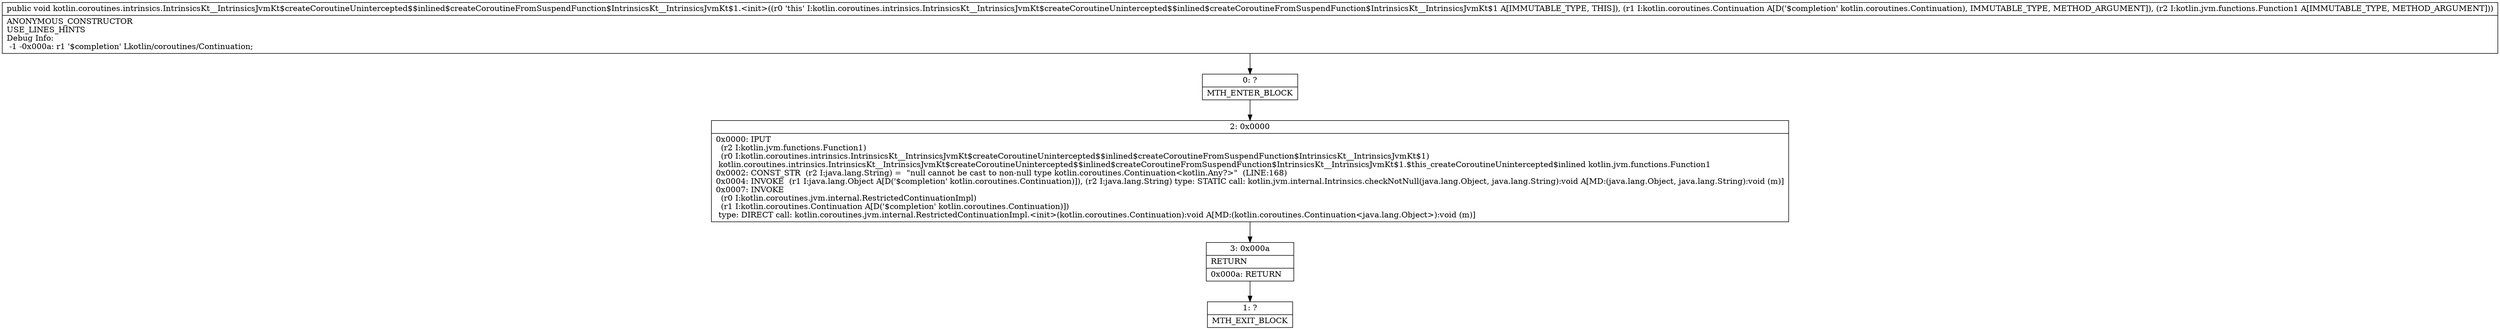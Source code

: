 digraph "CFG forkotlin.coroutines.intrinsics.IntrinsicsKt__IntrinsicsJvmKt$createCoroutineUnintercepted$$inlined$createCoroutineFromSuspendFunction$IntrinsicsKt__IntrinsicsJvmKt$1.\<init\>(Lkotlin\/coroutines\/Continuation;Lkotlin\/jvm\/functions\/Function1;)V" {
Node_0 [shape=record,label="{0\:\ ?|MTH_ENTER_BLOCK\l}"];
Node_2 [shape=record,label="{2\:\ 0x0000|0x0000: IPUT  \l  (r2 I:kotlin.jvm.functions.Function1)\l  (r0 I:kotlin.coroutines.intrinsics.IntrinsicsKt__IntrinsicsJvmKt$createCoroutineUnintercepted$$inlined$createCoroutineFromSuspendFunction$IntrinsicsKt__IntrinsicsJvmKt$1)\l kotlin.coroutines.intrinsics.IntrinsicsKt__IntrinsicsJvmKt$createCoroutineUnintercepted$$inlined$createCoroutineFromSuspendFunction$IntrinsicsKt__IntrinsicsJvmKt$1.$this_createCoroutineUnintercepted$inlined kotlin.jvm.functions.Function1 \l0x0002: CONST_STR  (r2 I:java.lang.String) =  \"null cannot be cast to non\-null type kotlin.coroutines.Continuation\<kotlin.Any?\>\"  (LINE:168)\l0x0004: INVOKE  (r1 I:java.lang.Object A[D('$completion' kotlin.coroutines.Continuation)]), (r2 I:java.lang.String) type: STATIC call: kotlin.jvm.internal.Intrinsics.checkNotNull(java.lang.Object, java.lang.String):void A[MD:(java.lang.Object, java.lang.String):void (m)]\l0x0007: INVOKE  \l  (r0 I:kotlin.coroutines.jvm.internal.RestrictedContinuationImpl)\l  (r1 I:kotlin.coroutines.Continuation A[D('$completion' kotlin.coroutines.Continuation)])\l type: DIRECT call: kotlin.coroutines.jvm.internal.RestrictedContinuationImpl.\<init\>(kotlin.coroutines.Continuation):void A[MD:(kotlin.coroutines.Continuation\<java.lang.Object\>):void (m)]\l}"];
Node_3 [shape=record,label="{3\:\ 0x000a|RETURN\l|0x000a: RETURN   \l}"];
Node_1 [shape=record,label="{1\:\ ?|MTH_EXIT_BLOCK\l}"];
MethodNode[shape=record,label="{public void kotlin.coroutines.intrinsics.IntrinsicsKt__IntrinsicsJvmKt$createCoroutineUnintercepted$$inlined$createCoroutineFromSuspendFunction$IntrinsicsKt__IntrinsicsJvmKt$1.\<init\>((r0 'this' I:kotlin.coroutines.intrinsics.IntrinsicsKt__IntrinsicsJvmKt$createCoroutineUnintercepted$$inlined$createCoroutineFromSuspendFunction$IntrinsicsKt__IntrinsicsJvmKt$1 A[IMMUTABLE_TYPE, THIS]), (r1 I:kotlin.coroutines.Continuation A[D('$completion' kotlin.coroutines.Continuation), IMMUTABLE_TYPE, METHOD_ARGUMENT]), (r2 I:kotlin.jvm.functions.Function1 A[IMMUTABLE_TYPE, METHOD_ARGUMENT]))  | ANONYMOUS_CONSTRUCTOR\lUSE_LINES_HINTS\lDebug Info:\l  \-1 \-0x000a: r1 '$completion' Lkotlin\/coroutines\/Continuation;\l}"];
MethodNode -> Node_0;Node_0 -> Node_2;
Node_2 -> Node_3;
Node_3 -> Node_1;
}

